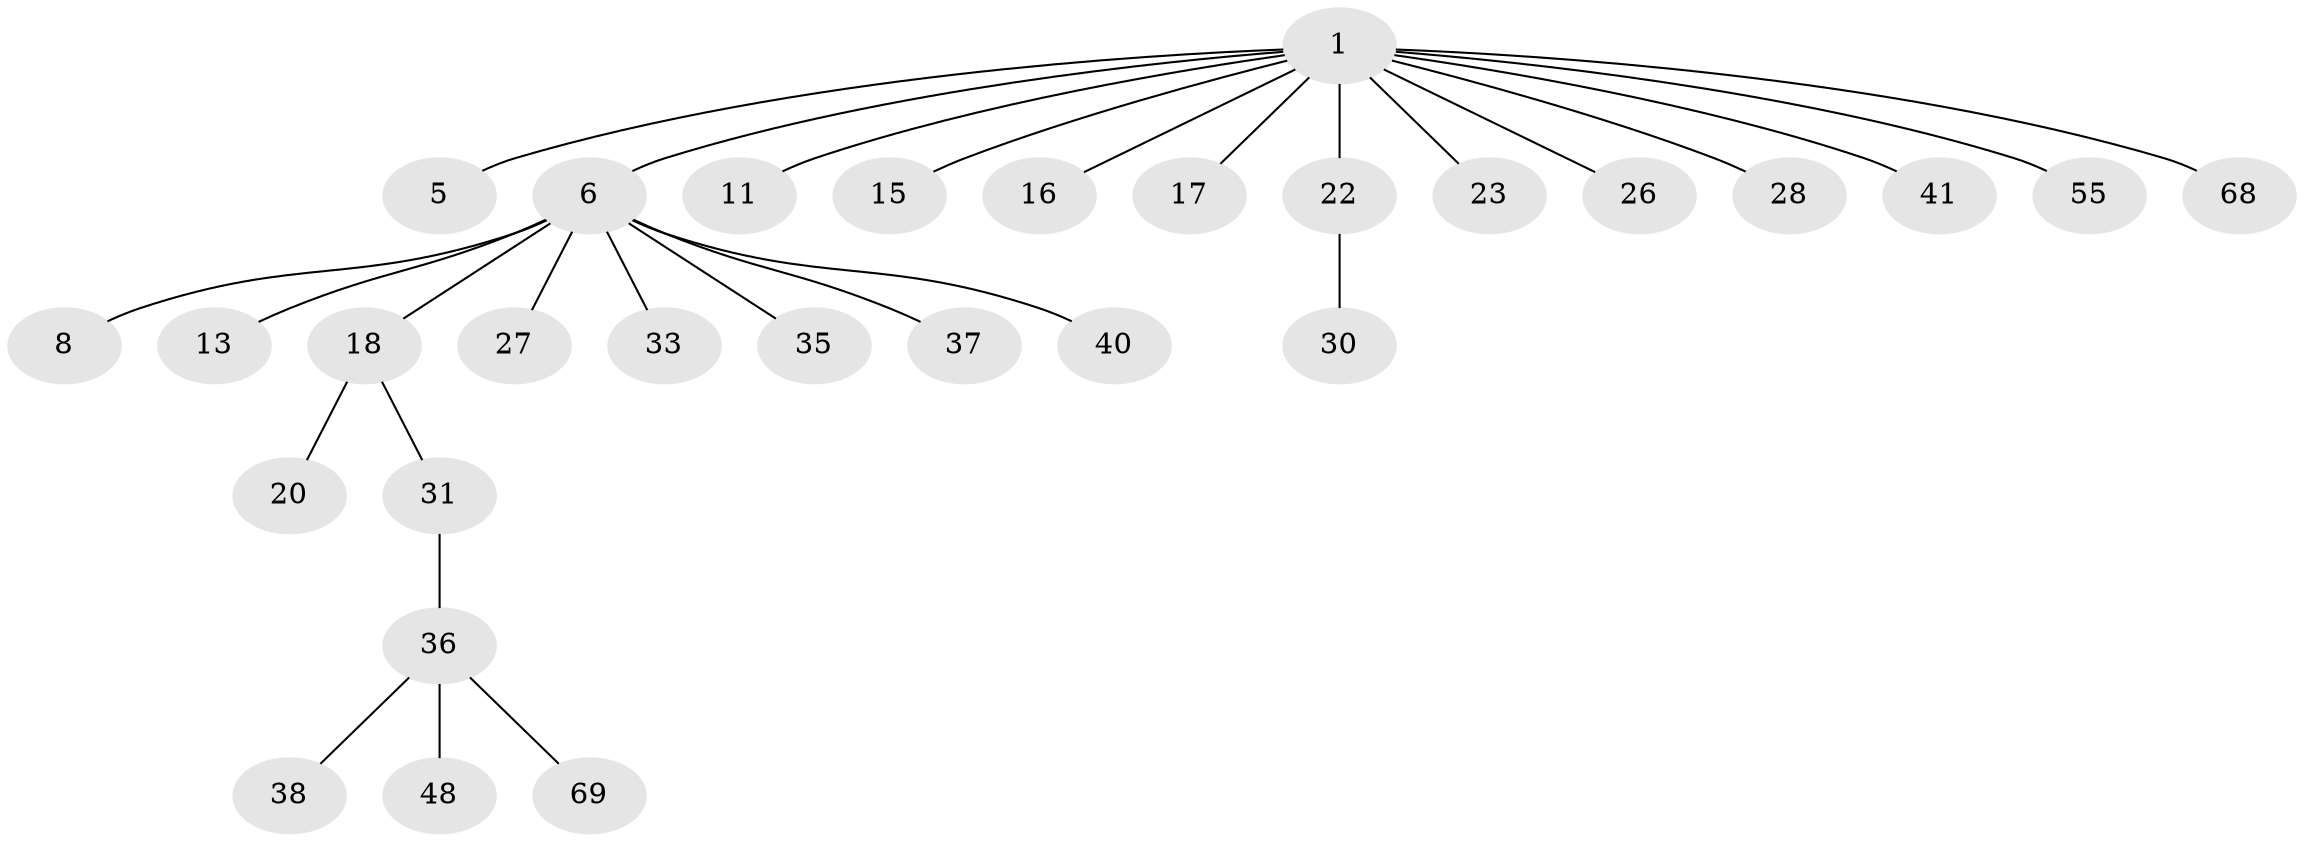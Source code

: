 // original degree distribution, {3: 0.12162162162162163, 8: 0.013513513513513514, 2: 0.2702702702702703, 4: 0.05405405405405406, 5: 0.013513513513513514, 6: 0.013513513513513514, 1: 0.5, 7: 0.013513513513513514}
// Generated by graph-tools (version 1.1) at 2025/19/03/04/25 18:19:09]
// undirected, 29 vertices, 28 edges
graph export_dot {
graph [start="1"]
  node [color=gray90,style=filled];
  1 [super="+2+4+3"];
  5 [super="+49"];
  6 [super="+9+10"];
  8;
  11;
  13 [super="+56"];
  15 [super="+25+66"];
  16 [super="+43"];
  17 [super="+61"];
  18 [super="+21+19+34"];
  20 [super="+24"];
  22 [super="+32"];
  23 [super="+29+44"];
  26;
  27;
  28;
  30 [super="+46+52"];
  31;
  33 [super="+73+39"];
  35;
  36;
  37 [super="+47"];
  38 [super="+58"];
  40;
  41 [super="+53"];
  48;
  55;
  68;
  69;
  1 -- 68;
  1 -- 5;
  1 -- 6;
  1 -- 11;
  1 -- 23;
  1 -- 55;
  1 -- 28;
  1 -- 16;
  1 -- 17;
  1 -- 22;
  1 -- 41;
  1 -- 15;
  1 -- 26;
  6 -- 8;
  6 -- 27;
  6 -- 33;
  6 -- 18;
  6 -- 35;
  6 -- 37;
  6 -- 40;
  6 -- 13;
  18 -- 31;
  18 -- 20;
  22 -- 30;
  31 -- 36;
  36 -- 38;
  36 -- 48;
  36 -- 69;
}
